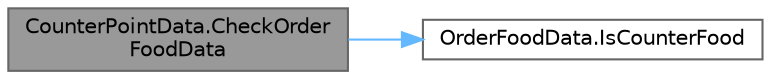 digraph "CounterPointData.CheckOrderFoodData"
{
 // LATEX_PDF_SIZE
  bgcolor="transparent";
  edge [fontname=Helvetica,fontsize=10,labelfontname=Helvetica,labelfontsize=10];
  node [fontname=Helvetica,fontsize=10,shape=box,height=0.2,width=0.4];
  rankdir="LR";
  Node1 [id="Node000001",label="CounterPointData.CheckOrder\lFoodData",height=0.2,width=0.4,color="gray40", fillcolor="grey60", style="filled", fontcolor="black",tooltip=" "];
  Node1 -> Node2 [id="edge1_Node000001_Node000002",color="steelblue1",style="solid",tooltip=" "];
  Node2 [id="Node000002",label="OrderFoodData.IsCounterFood",height=0.2,width=0.4,color="grey40", fillcolor="white", style="filled",URL="$class_order_food_data.html#aa3c9ac681af1fb57bf87dddf8bdf1990",tooltip="カウンターに設置されている料理かどうか"];
}
